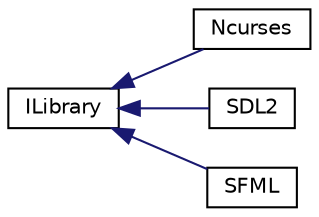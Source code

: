 digraph "Graphical Class Hierarchy"
{
 // LATEX_PDF_SIZE
  edge [fontname="Helvetica",fontsize="10",labelfontname="Helvetica",labelfontsize="10"];
  node [fontname="Helvetica",fontsize="10",shape=record];
  rankdir="LR";
  Node0 [label="ILibrary",height=0.2,width=0.4,color="black", fillcolor="white", style="filled",URL="$class_i_library.html",tooltip=" "];
  Node0 -> Node1 [dir="back",color="midnightblue",fontsize="10",style="solid",fontname="Helvetica"];
  Node1 [label="Ncurses",height=0.2,width=0.4,color="black", fillcolor="white", style="filled",URL="$class_ncurses.html",tooltip=" "];
  Node0 -> Node2 [dir="back",color="midnightblue",fontsize="10",style="solid",fontname="Helvetica"];
  Node2 [label="SDL2",height=0.2,width=0.4,color="black", fillcolor="white", style="filled",URL="$class_s_d_l2.html",tooltip=" "];
  Node0 -> Node3 [dir="back",color="midnightblue",fontsize="10",style="solid",fontname="Helvetica"];
  Node3 [label="SFML",height=0.2,width=0.4,color="black", fillcolor="white", style="filled",URL="$class_s_f_m_l.html",tooltip=" "];
}
